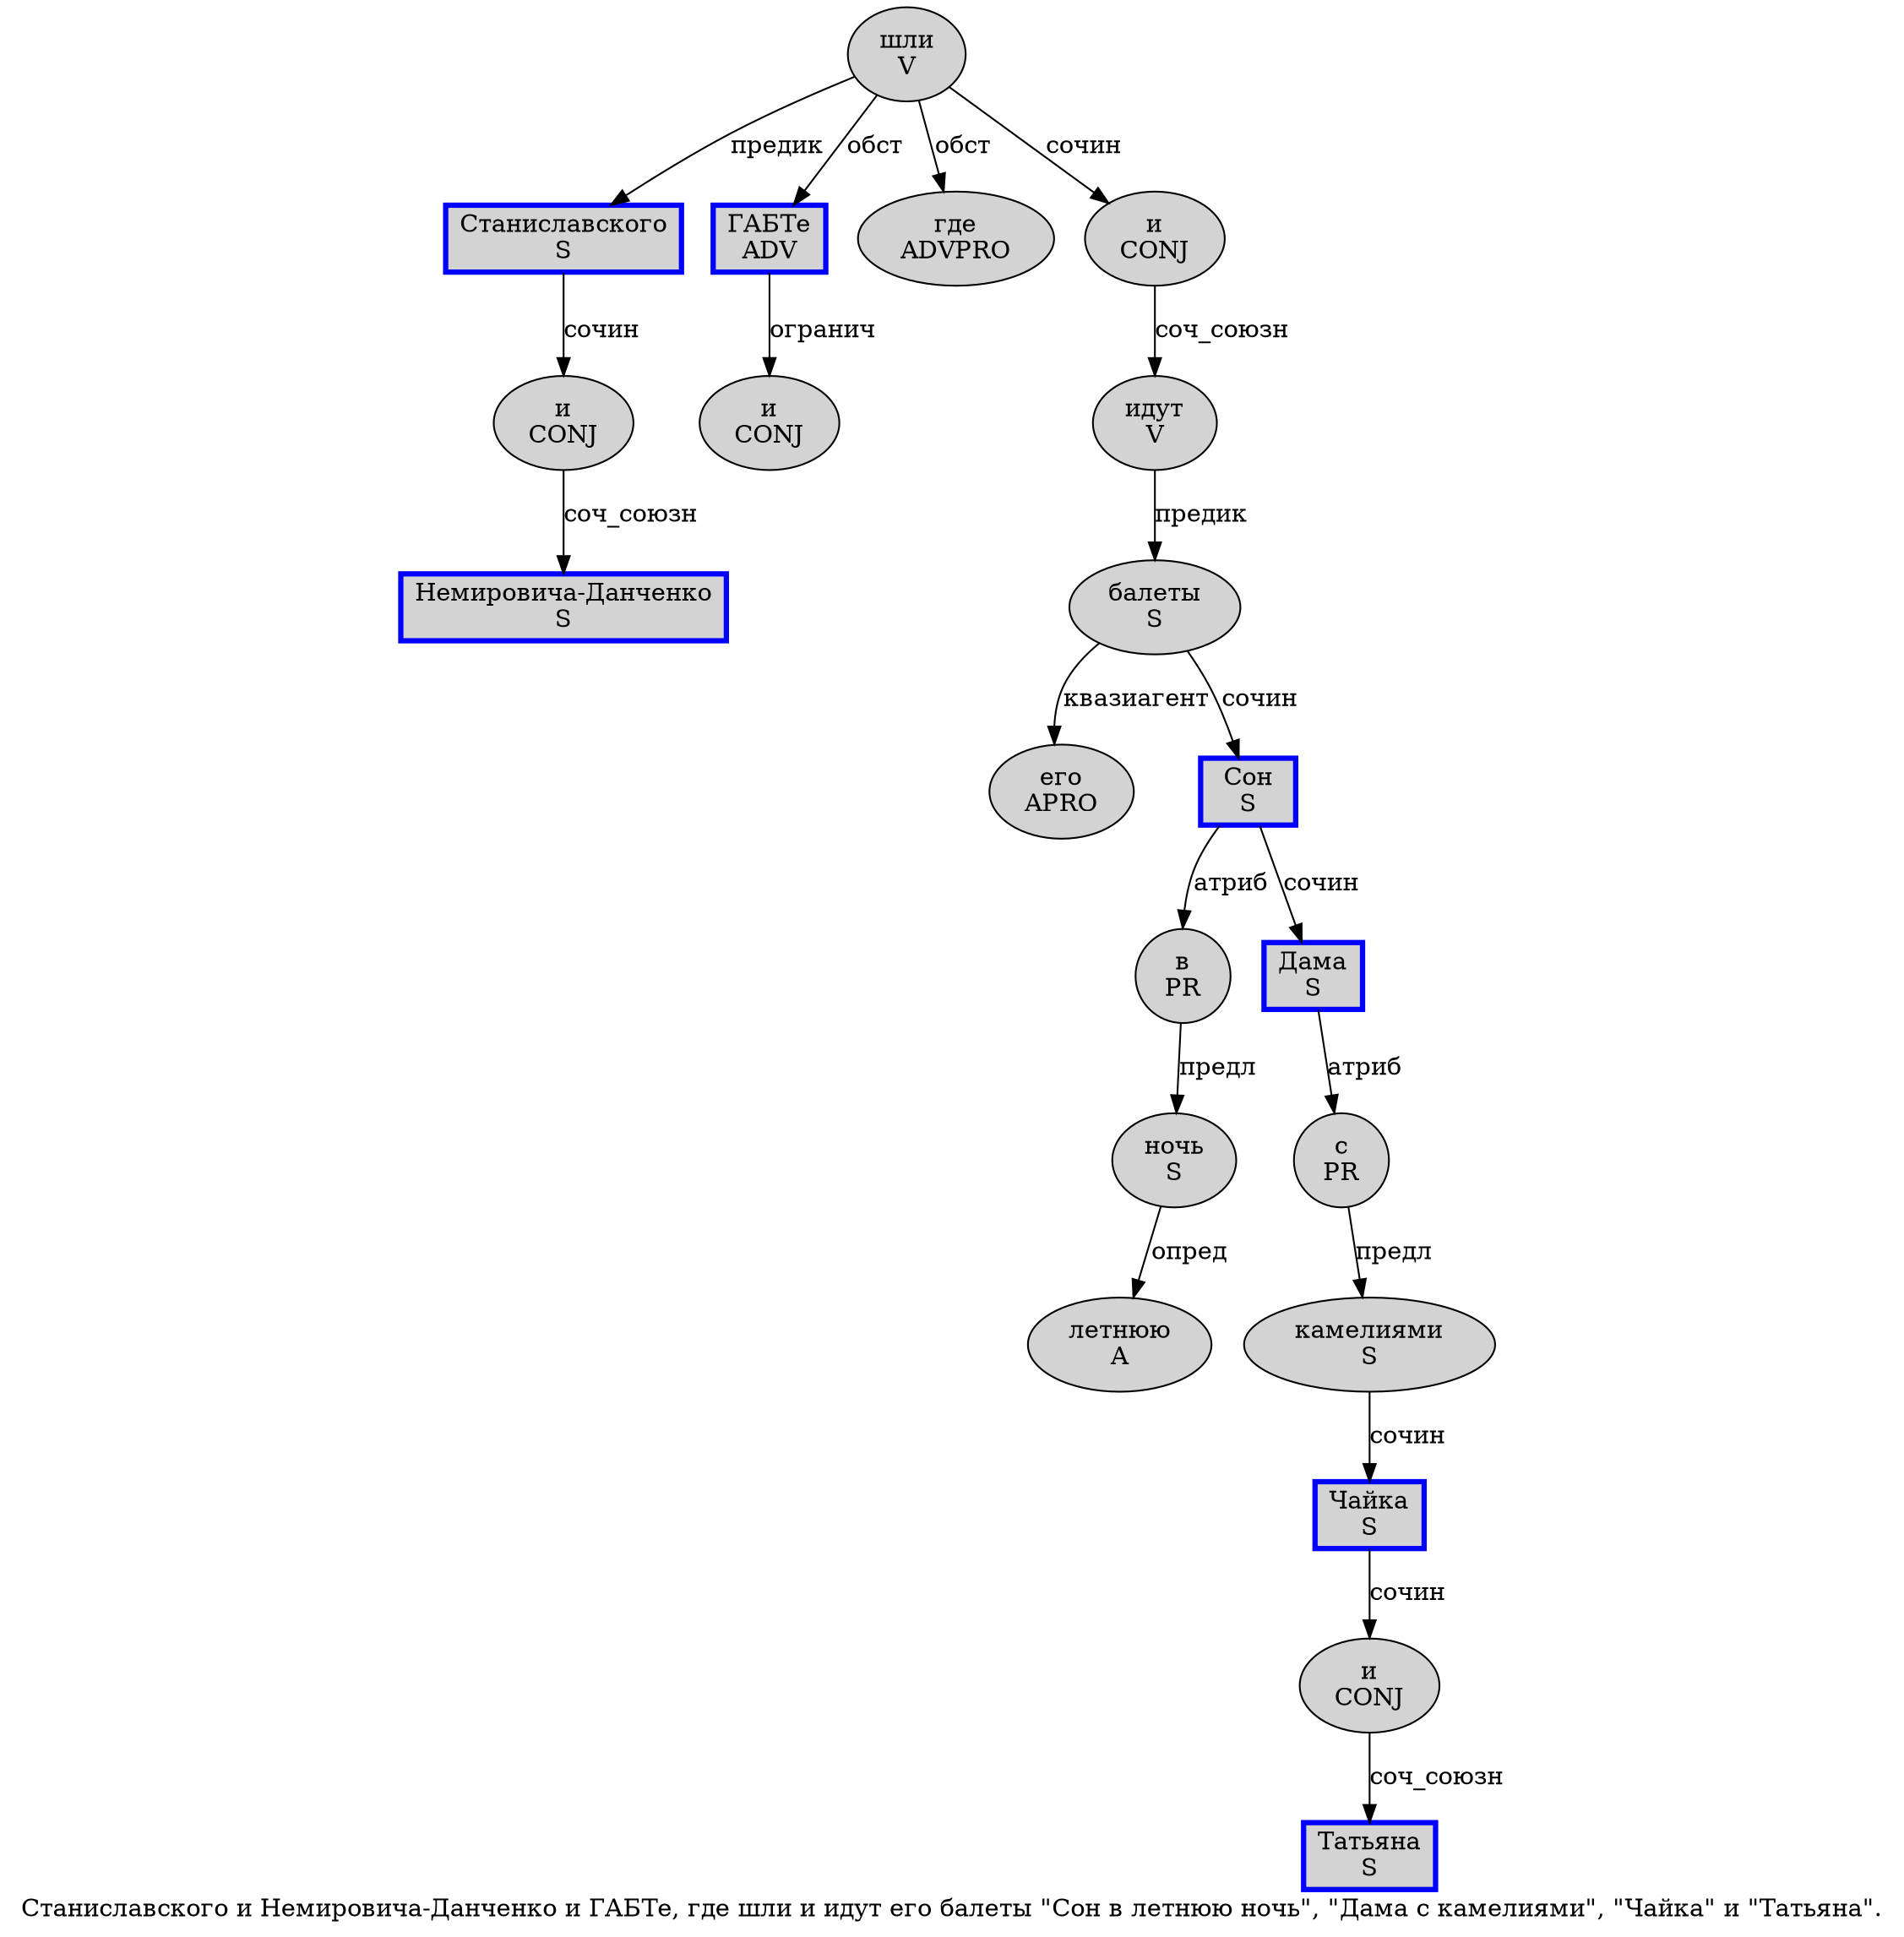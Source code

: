 digraph SENTENCE_114 {
	graph [label="Станиславского и Немировича-Данченко и ГАБТе, где шли и идут его балеты \"Сон в летнюю ночь\", \"Дама с камелиями\", \"Чайка\" и \"Татьяна\"."]
	node [style=filled]
		0 [label="Станиславского
S" color=blue fillcolor=lightgray penwidth=3 shape=box]
		1 [label="и
CONJ" color="" fillcolor=lightgray penwidth=1 shape=ellipse]
		2 [label="Немировича-Данченко
S" color=blue fillcolor=lightgray penwidth=3 shape=box]
		3 [label="и
CONJ" color="" fillcolor=lightgray penwidth=1 shape=ellipse]
		4 [label="ГАБТе
ADV" color=blue fillcolor=lightgray penwidth=3 shape=box]
		6 [label="где
ADVPRO" color="" fillcolor=lightgray penwidth=1 shape=ellipse]
		7 [label="шли
V" color="" fillcolor=lightgray penwidth=1 shape=ellipse]
		8 [label="и
CONJ" color="" fillcolor=lightgray penwidth=1 shape=ellipse]
		9 [label="идут
V" color="" fillcolor=lightgray penwidth=1 shape=ellipse]
		10 [label="его
APRO" color="" fillcolor=lightgray penwidth=1 shape=ellipse]
		11 [label="балеты
S" color="" fillcolor=lightgray penwidth=1 shape=ellipse]
		13 [label="Сон
S" color=blue fillcolor=lightgray penwidth=3 shape=box]
		14 [label="в
PR" color="" fillcolor=lightgray penwidth=1 shape=ellipse]
		15 [label="летнюю
A" color="" fillcolor=lightgray penwidth=1 shape=ellipse]
		16 [label="ночь
S" color="" fillcolor=lightgray penwidth=1 shape=ellipse]
		20 [label="Дама
S" color=blue fillcolor=lightgray penwidth=3 shape=box]
		21 [label="с
PR" color="" fillcolor=lightgray penwidth=1 shape=ellipse]
		22 [label="камелиями
S" color="" fillcolor=lightgray penwidth=1 shape=ellipse]
		26 [label="Чайка
S" color=blue fillcolor=lightgray penwidth=3 shape=box]
		28 [label="и
CONJ" color="" fillcolor=lightgray penwidth=1 shape=ellipse]
		30 [label="Татьяна
S" color=blue fillcolor=lightgray penwidth=3 shape=box]
			11 -> 10 [label="квазиагент"]
			11 -> 13 [label="сочин"]
			16 -> 15 [label="опред"]
			28 -> 30 [label="соч_союзн"]
			8 -> 9 [label="соч_союзн"]
			9 -> 11 [label="предик"]
			0 -> 1 [label="сочин"]
			26 -> 28 [label="сочин"]
			1 -> 2 [label="соч_союзн"]
			21 -> 22 [label="предл"]
			14 -> 16 [label="предл"]
			4 -> 3 [label="огранич"]
			20 -> 21 [label="атриб"]
			7 -> 0 [label="предик"]
			7 -> 4 [label="обст"]
			7 -> 6 [label="обст"]
			7 -> 8 [label="сочин"]
			22 -> 26 [label="сочин"]
			13 -> 14 [label="атриб"]
			13 -> 20 [label="сочин"]
}